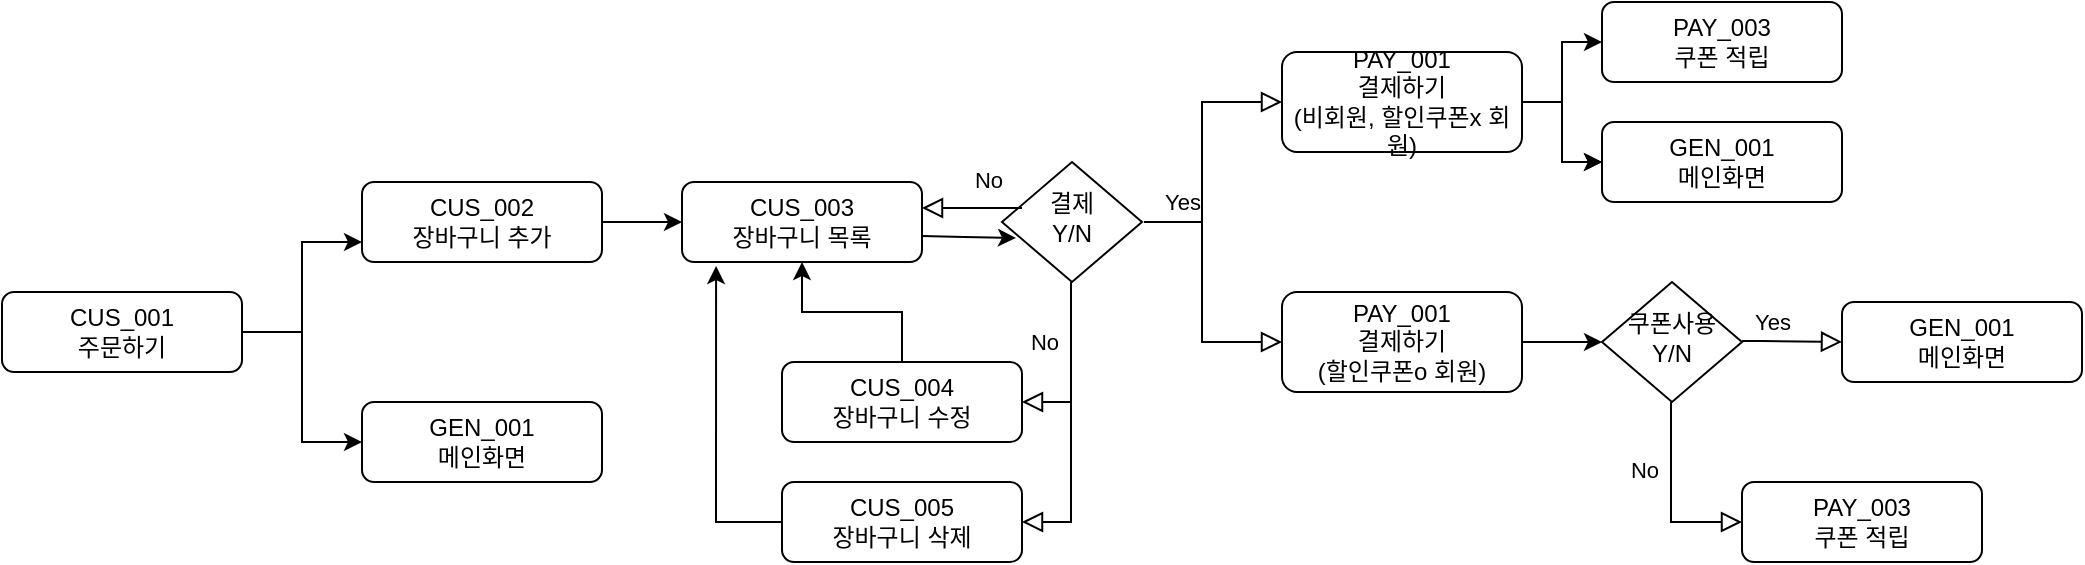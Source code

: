 <mxfile version="21.3.7" type="github">
  <diagram id="C5RBs43oDa-KdzZeNtuy" name="Page-1">
    <mxGraphModel dx="838" dy="549" grid="1" gridSize="10" guides="1" tooltips="1" connect="1" arrows="1" fold="1" page="1" pageScale="1" pageWidth="827" pageHeight="1169" math="0" shadow="0">
      <root>
        <mxCell id="WIyWlLk6GJQsqaUBKTNV-0" />
        <mxCell id="WIyWlLk6GJQsqaUBKTNV-1" parent="WIyWlLk6GJQsqaUBKTNV-0" />
        <mxCell id="fLiGlrQUdpJ6qPqJCkA6-24" value="" style="edgeStyle=orthogonalEdgeStyle;rounded=0;orthogonalLoop=1;jettySize=auto;html=1;entryX=0.5;entryY=1;entryDx=0;entryDy=0;" edge="1" parent="WIyWlLk6GJQsqaUBKTNV-1" source="fLiGlrQUdpJ6qPqJCkA6-0" target="fLiGlrQUdpJ6qPqJCkA6-1">
          <mxGeometry relative="1" as="geometry" />
        </mxCell>
        <mxCell id="fLiGlrQUdpJ6qPqJCkA6-0" value="CUS_004&lt;br&gt;장바구니 수정" style="rounded=1;whiteSpace=wrap;html=1;fontSize=12;glass=0;strokeWidth=1;shadow=0;" vertex="1" parent="WIyWlLk6GJQsqaUBKTNV-1">
          <mxGeometry x="430" y="620" width="120" height="40" as="geometry" />
        </mxCell>
        <mxCell id="fLiGlrQUdpJ6qPqJCkA6-12" value="" style="edgeStyle=orthogonalEdgeStyle;rounded=0;orthogonalLoop=1;jettySize=auto;html=1;entryX=0.1;entryY=0.633;entryDx=0;entryDy=0;entryPerimeter=0;" edge="1" parent="WIyWlLk6GJQsqaUBKTNV-1" target="fLiGlrQUdpJ6qPqJCkA6-10">
          <mxGeometry relative="1" as="geometry">
            <mxPoint x="500" y="557" as="sourcePoint" />
            <mxPoint x="540" y="557" as="targetPoint" />
          </mxGeometry>
        </mxCell>
        <mxCell id="fLiGlrQUdpJ6qPqJCkA6-1" value="CUS_003&lt;br&gt;장바구니 목록" style="rounded=1;whiteSpace=wrap;html=1;fontSize=12;glass=0;strokeWidth=1;shadow=0;" vertex="1" parent="WIyWlLk6GJQsqaUBKTNV-1">
          <mxGeometry x="380" y="530" width="120" height="40" as="geometry" />
        </mxCell>
        <mxCell id="fLiGlrQUdpJ6qPqJCkA6-2" value="GEN_001&lt;br&gt;메인화면" style="rounded=1;whiteSpace=wrap;html=1;fontSize=12;glass=0;strokeWidth=1;shadow=0;" vertex="1" parent="WIyWlLk6GJQsqaUBKTNV-1">
          <mxGeometry x="220" y="640" width="120" height="40" as="geometry" />
        </mxCell>
        <mxCell id="fLiGlrQUdpJ6qPqJCkA6-11" value="" style="edgeStyle=orthogonalEdgeStyle;rounded=0;orthogonalLoop=1;jettySize=auto;html=1;" edge="1" parent="WIyWlLk6GJQsqaUBKTNV-1" source="fLiGlrQUdpJ6qPqJCkA6-3" target="fLiGlrQUdpJ6qPqJCkA6-1">
          <mxGeometry relative="1" as="geometry" />
        </mxCell>
        <mxCell id="fLiGlrQUdpJ6qPqJCkA6-3" value="CUS_002&lt;br&gt;장바구니 추가" style="rounded=1;whiteSpace=wrap;html=1;fontSize=12;glass=0;strokeWidth=1;shadow=0;" vertex="1" parent="WIyWlLk6GJQsqaUBKTNV-1">
          <mxGeometry x="220" y="530" width="120" height="40" as="geometry" />
        </mxCell>
        <mxCell id="fLiGlrQUdpJ6qPqJCkA6-8" value="" style="edgeStyle=orthogonalEdgeStyle;rounded=0;orthogonalLoop=1;jettySize=auto;html=1;" edge="1" parent="WIyWlLk6GJQsqaUBKTNV-1" source="fLiGlrQUdpJ6qPqJCkA6-4" target="fLiGlrQUdpJ6qPqJCkA6-3">
          <mxGeometry relative="1" as="geometry">
            <Array as="points">
              <mxPoint x="190" y="605" />
              <mxPoint x="190" y="560" />
            </Array>
          </mxGeometry>
        </mxCell>
        <mxCell id="fLiGlrQUdpJ6qPqJCkA6-9" style="edgeStyle=orthogonalEdgeStyle;rounded=0;orthogonalLoop=1;jettySize=auto;html=1;entryX=0;entryY=0.5;entryDx=0;entryDy=0;" edge="1" parent="WIyWlLk6GJQsqaUBKTNV-1" source="fLiGlrQUdpJ6qPqJCkA6-4" target="fLiGlrQUdpJ6qPqJCkA6-2">
          <mxGeometry relative="1" as="geometry" />
        </mxCell>
        <mxCell id="fLiGlrQUdpJ6qPqJCkA6-4" value="CUS_001&lt;br&gt;주문하기" style="rounded=1;whiteSpace=wrap;html=1;fontSize=12;glass=0;strokeWidth=1;shadow=0;" vertex="1" parent="WIyWlLk6GJQsqaUBKTNV-1">
          <mxGeometry x="40" y="585" width="120" height="40" as="geometry" />
        </mxCell>
        <mxCell id="fLiGlrQUdpJ6qPqJCkA6-10" value="결제&lt;br&gt;Y/N" style="rhombus;whiteSpace=wrap;html=1;shadow=0;fontFamily=Helvetica;fontSize=12;align=center;strokeWidth=1;spacing=6;spacingTop=-4;" vertex="1" parent="WIyWlLk6GJQsqaUBKTNV-1">
          <mxGeometry x="540" y="520" width="70" height="60" as="geometry" />
        </mxCell>
        <mxCell id="fLiGlrQUdpJ6qPqJCkA6-13" value="Yes" style="edgeStyle=orthogonalEdgeStyle;rounded=0;html=1;jettySize=auto;orthogonalLoop=1;fontSize=11;endArrow=block;endFill=0;endSize=8;strokeWidth=1;shadow=0;labelBackgroundColor=none;entryX=0;entryY=0.5;entryDx=0;entryDy=0;" edge="1" parent="WIyWlLk6GJQsqaUBKTNV-1" target="fLiGlrQUdpJ6qPqJCkA6-21">
          <mxGeometry x="-0.395" y="10" relative="1" as="geometry">
            <mxPoint as="offset" />
            <mxPoint x="611" y="550" as="sourcePoint" />
            <mxPoint x="680" y="510" as="targetPoint" />
            <Array as="points">
              <mxPoint x="640" y="550" />
              <mxPoint x="640" y="490" />
            </Array>
          </mxGeometry>
        </mxCell>
        <mxCell id="fLiGlrQUdpJ6qPqJCkA6-15" value="No" style="rounded=0;html=1;jettySize=auto;orthogonalLoop=1;fontSize=11;endArrow=block;endFill=0;endSize=8;strokeWidth=1;shadow=0;labelBackgroundColor=none;edgeStyle=orthogonalEdgeStyle;" edge="1" parent="WIyWlLk6GJQsqaUBKTNV-1">
          <mxGeometry x="-0.298" y="-14" relative="1" as="geometry">
            <mxPoint as="offset" />
            <mxPoint x="574.5" y="580" as="sourcePoint" />
            <mxPoint x="550" y="640" as="targetPoint" />
            <Array as="points">
              <mxPoint x="575" y="640" />
            </Array>
          </mxGeometry>
        </mxCell>
        <mxCell id="fLiGlrQUdpJ6qPqJCkA6-25" style="edgeStyle=orthogonalEdgeStyle;rounded=0;orthogonalLoop=1;jettySize=auto;html=1;entryX=0.142;entryY=1.05;entryDx=0;entryDy=0;entryPerimeter=0;" edge="1" parent="WIyWlLk6GJQsqaUBKTNV-1" source="fLiGlrQUdpJ6qPqJCkA6-16" target="fLiGlrQUdpJ6qPqJCkA6-1">
          <mxGeometry relative="1" as="geometry">
            <Array as="points">
              <mxPoint x="397" y="700" />
            </Array>
          </mxGeometry>
        </mxCell>
        <mxCell id="fLiGlrQUdpJ6qPqJCkA6-16" value="CUS_005&lt;br&gt;장바구니 삭제" style="rounded=1;whiteSpace=wrap;html=1;fontSize=12;glass=0;strokeWidth=1;shadow=0;" vertex="1" parent="WIyWlLk6GJQsqaUBKTNV-1">
          <mxGeometry x="430" y="680" width="120" height="40" as="geometry" />
        </mxCell>
        <mxCell id="fLiGlrQUdpJ6qPqJCkA6-18" value="" style="rounded=0;html=1;jettySize=auto;orthogonalLoop=1;fontSize=11;endArrow=block;endFill=0;endSize=8;strokeWidth=1;shadow=0;labelBackgroundColor=none;edgeStyle=orthogonalEdgeStyle;entryX=1;entryY=0.5;entryDx=0;entryDy=0;" edge="1" parent="WIyWlLk6GJQsqaUBKTNV-1" target="fLiGlrQUdpJ6qPqJCkA6-16">
          <mxGeometry x="-0.064" y="-74" relative="1" as="geometry">
            <mxPoint as="offset" />
            <mxPoint x="574.5" y="640" as="sourcePoint" />
            <mxPoint x="600" y="700" as="targetPoint" />
            <Array as="points">
              <mxPoint x="575" y="700" />
              <mxPoint x="560" y="700" />
            </Array>
          </mxGeometry>
        </mxCell>
        <mxCell id="fLiGlrQUdpJ6qPqJCkA6-32" value="" style="edgeStyle=orthogonalEdgeStyle;rounded=0;orthogonalLoop=1;jettySize=auto;html=1;" edge="1" parent="WIyWlLk6GJQsqaUBKTNV-1" source="fLiGlrQUdpJ6qPqJCkA6-21" target="fLiGlrQUdpJ6qPqJCkA6-27">
          <mxGeometry relative="1" as="geometry" />
        </mxCell>
        <mxCell id="fLiGlrQUdpJ6qPqJCkA6-33" value="" style="edgeStyle=orthogonalEdgeStyle;rounded=0;orthogonalLoop=1;jettySize=auto;html=1;" edge="1" parent="WIyWlLk6GJQsqaUBKTNV-1" source="fLiGlrQUdpJ6qPqJCkA6-21" target="fLiGlrQUdpJ6qPqJCkA6-27">
          <mxGeometry relative="1" as="geometry" />
        </mxCell>
        <mxCell id="fLiGlrQUdpJ6qPqJCkA6-34" style="edgeStyle=orthogonalEdgeStyle;rounded=0;orthogonalLoop=1;jettySize=auto;html=1;entryX=0;entryY=0.5;entryDx=0;entryDy=0;" edge="1" parent="WIyWlLk6GJQsqaUBKTNV-1" source="fLiGlrQUdpJ6qPqJCkA6-21" target="fLiGlrQUdpJ6qPqJCkA6-22">
          <mxGeometry relative="1" as="geometry" />
        </mxCell>
        <mxCell id="fLiGlrQUdpJ6qPqJCkA6-21" value="PAY_001&lt;br&gt;결제하기&lt;br&gt;(비회원, 할인쿠폰x 회원)" style="rounded=1;whiteSpace=wrap;html=1;fontSize=12;glass=0;strokeWidth=1;shadow=0;" vertex="1" parent="WIyWlLk6GJQsqaUBKTNV-1">
          <mxGeometry x="680" y="465" width="120" height="50" as="geometry" />
        </mxCell>
        <mxCell id="fLiGlrQUdpJ6qPqJCkA6-22" value="PAY_003&lt;br&gt;쿠폰 적립" style="rounded=1;whiteSpace=wrap;html=1;fontSize=12;glass=0;strokeWidth=1;shadow=0;" vertex="1" parent="WIyWlLk6GJQsqaUBKTNV-1">
          <mxGeometry x="840" y="440" width="120" height="40" as="geometry" />
        </mxCell>
        <mxCell id="fLiGlrQUdpJ6qPqJCkA6-36" value="" style="edgeStyle=orthogonalEdgeStyle;rounded=0;orthogonalLoop=1;jettySize=auto;html=1;" edge="1" parent="WIyWlLk6GJQsqaUBKTNV-1" source="fLiGlrQUdpJ6qPqJCkA6-26" target="fLiGlrQUdpJ6qPqJCkA6-35">
          <mxGeometry relative="1" as="geometry" />
        </mxCell>
        <mxCell id="fLiGlrQUdpJ6qPqJCkA6-26" value="PAY_001&lt;br&gt;결제하기&lt;br&gt;(할인쿠폰o 회원)" style="rounded=1;whiteSpace=wrap;html=1;fontSize=12;glass=0;strokeWidth=1;shadow=0;" vertex="1" parent="WIyWlLk6GJQsqaUBKTNV-1">
          <mxGeometry x="680" y="585" width="120" height="50" as="geometry" />
        </mxCell>
        <mxCell id="fLiGlrQUdpJ6qPqJCkA6-27" value="GEN_001&lt;br&gt;메인화면" style="rounded=1;whiteSpace=wrap;html=1;fontSize=12;glass=0;strokeWidth=1;shadow=0;" vertex="1" parent="WIyWlLk6GJQsqaUBKTNV-1">
          <mxGeometry x="840" y="500" width="120" height="40" as="geometry" />
        </mxCell>
        <mxCell id="fLiGlrQUdpJ6qPqJCkA6-29" value="" style="edgeStyle=orthogonalEdgeStyle;rounded=0;html=1;jettySize=auto;orthogonalLoop=1;fontSize=11;endArrow=block;endFill=0;endSize=8;strokeWidth=1;shadow=0;labelBackgroundColor=none;" edge="1" parent="WIyWlLk6GJQsqaUBKTNV-1">
          <mxGeometry x="0.467" y="-50" relative="1" as="geometry">
            <mxPoint as="offset" />
            <mxPoint x="640" y="550" as="sourcePoint" />
            <mxPoint x="680" y="610" as="targetPoint" />
            <Array as="points">
              <mxPoint x="640" y="610" />
              <mxPoint x="680" y="610" />
            </Array>
          </mxGeometry>
        </mxCell>
        <mxCell id="fLiGlrQUdpJ6qPqJCkA6-35" value="쿠폰사용&lt;br&gt;Y/N" style="rhombus;whiteSpace=wrap;html=1;shadow=0;fontFamily=Helvetica;fontSize=12;align=center;strokeWidth=1;spacing=6;spacingTop=-4;" vertex="1" parent="WIyWlLk6GJQsqaUBKTNV-1">
          <mxGeometry x="840" y="580" width="70" height="60" as="geometry" />
        </mxCell>
        <mxCell id="fLiGlrQUdpJ6qPqJCkA6-37" value="Yes" style="edgeStyle=orthogonalEdgeStyle;rounded=0;html=1;jettySize=auto;orthogonalLoop=1;fontSize=11;endArrow=block;endFill=0;endSize=8;strokeWidth=1;shadow=0;labelBackgroundColor=none;" edge="1" parent="WIyWlLk6GJQsqaUBKTNV-1">
          <mxGeometry x="-0.395" y="10" relative="1" as="geometry">
            <mxPoint as="offset" />
            <mxPoint x="910" y="609.5" as="sourcePoint" />
            <mxPoint x="960" y="610" as="targetPoint" />
            <Array as="points">
              <mxPoint x="920" y="609.5" />
              <mxPoint x="920" y="609.5" />
            </Array>
          </mxGeometry>
        </mxCell>
        <mxCell id="fLiGlrQUdpJ6qPqJCkA6-38" value="No" style="rounded=0;html=1;jettySize=auto;orthogonalLoop=1;fontSize=11;endArrow=block;endFill=0;endSize=8;strokeWidth=1;shadow=0;labelBackgroundColor=none;edgeStyle=orthogonalEdgeStyle;" edge="1" parent="WIyWlLk6GJQsqaUBKTNV-1">
          <mxGeometry x="-0.298" y="-14" relative="1" as="geometry">
            <mxPoint as="offset" />
            <mxPoint x="874.5" y="640" as="sourcePoint" />
            <mxPoint x="910" y="700" as="targetPoint" />
            <Array as="points">
              <mxPoint x="874.25" y="700" />
            </Array>
          </mxGeometry>
        </mxCell>
        <mxCell id="fLiGlrQUdpJ6qPqJCkA6-39" value="No" style="rounded=0;html=1;jettySize=auto;orthogonalLoop=1;fontSize=11;endArrow=block;endFill=0;endSize=8;strokeWidth=1;shadow=0;labelBackgroundColor=none;edgeStyle=orthogonalEdgeStyle;" edge="1" parent="WIyWlLk6GJQsqaUBKTNV-1">
          <mxGeometry x="-0.298" y="-14" relative="1" as="geometry">
            <mxPoint as="offset" />
            <mxPoint x="550" y="543" as="sourcePoint" />
            <mxPoint x="500" y="543" as="targetPoint" />
            <Array as="points">
              <mxPoint x="500" y="543" />
            </Array>
          </mxGeometry>
        </mxCell>
        <mxCell id="fLiGlrQUdpJ6qPqJCkA6-40" value="GEN_001&lt;br&gt;메인화면" style="rounded=1;whiteSpace=wrap;html=1;fontSize=12;glass=0;strokeWidth=1;shadow=0;" vertex="1" parent="WIyWlLk6GJQsqaUBKTNV-1">
          <mxGeometry x="960" y="590" width="120" height="40" as="geometry" />
        </mxCell>
        <mxCell id="fLiGlrQUdpJ6qPqJCkA6-41" value="PAY_003&lt;br&gt;쿠폰 적립" style="rounded=1;whiteSpace=wrap;html=1;fontSize=12;glass=0;strokeWidth=1;shadow=0;" vertex="1" parent="WIyWlLk6GJQsqaUBKTNV-1">
          <mxGeometry x="910" y="680" width="120" height="40" as="geometry" />
        </mxCell>
      </root>
    </mxGraphModel>
  </diagram>
</mxfile>

